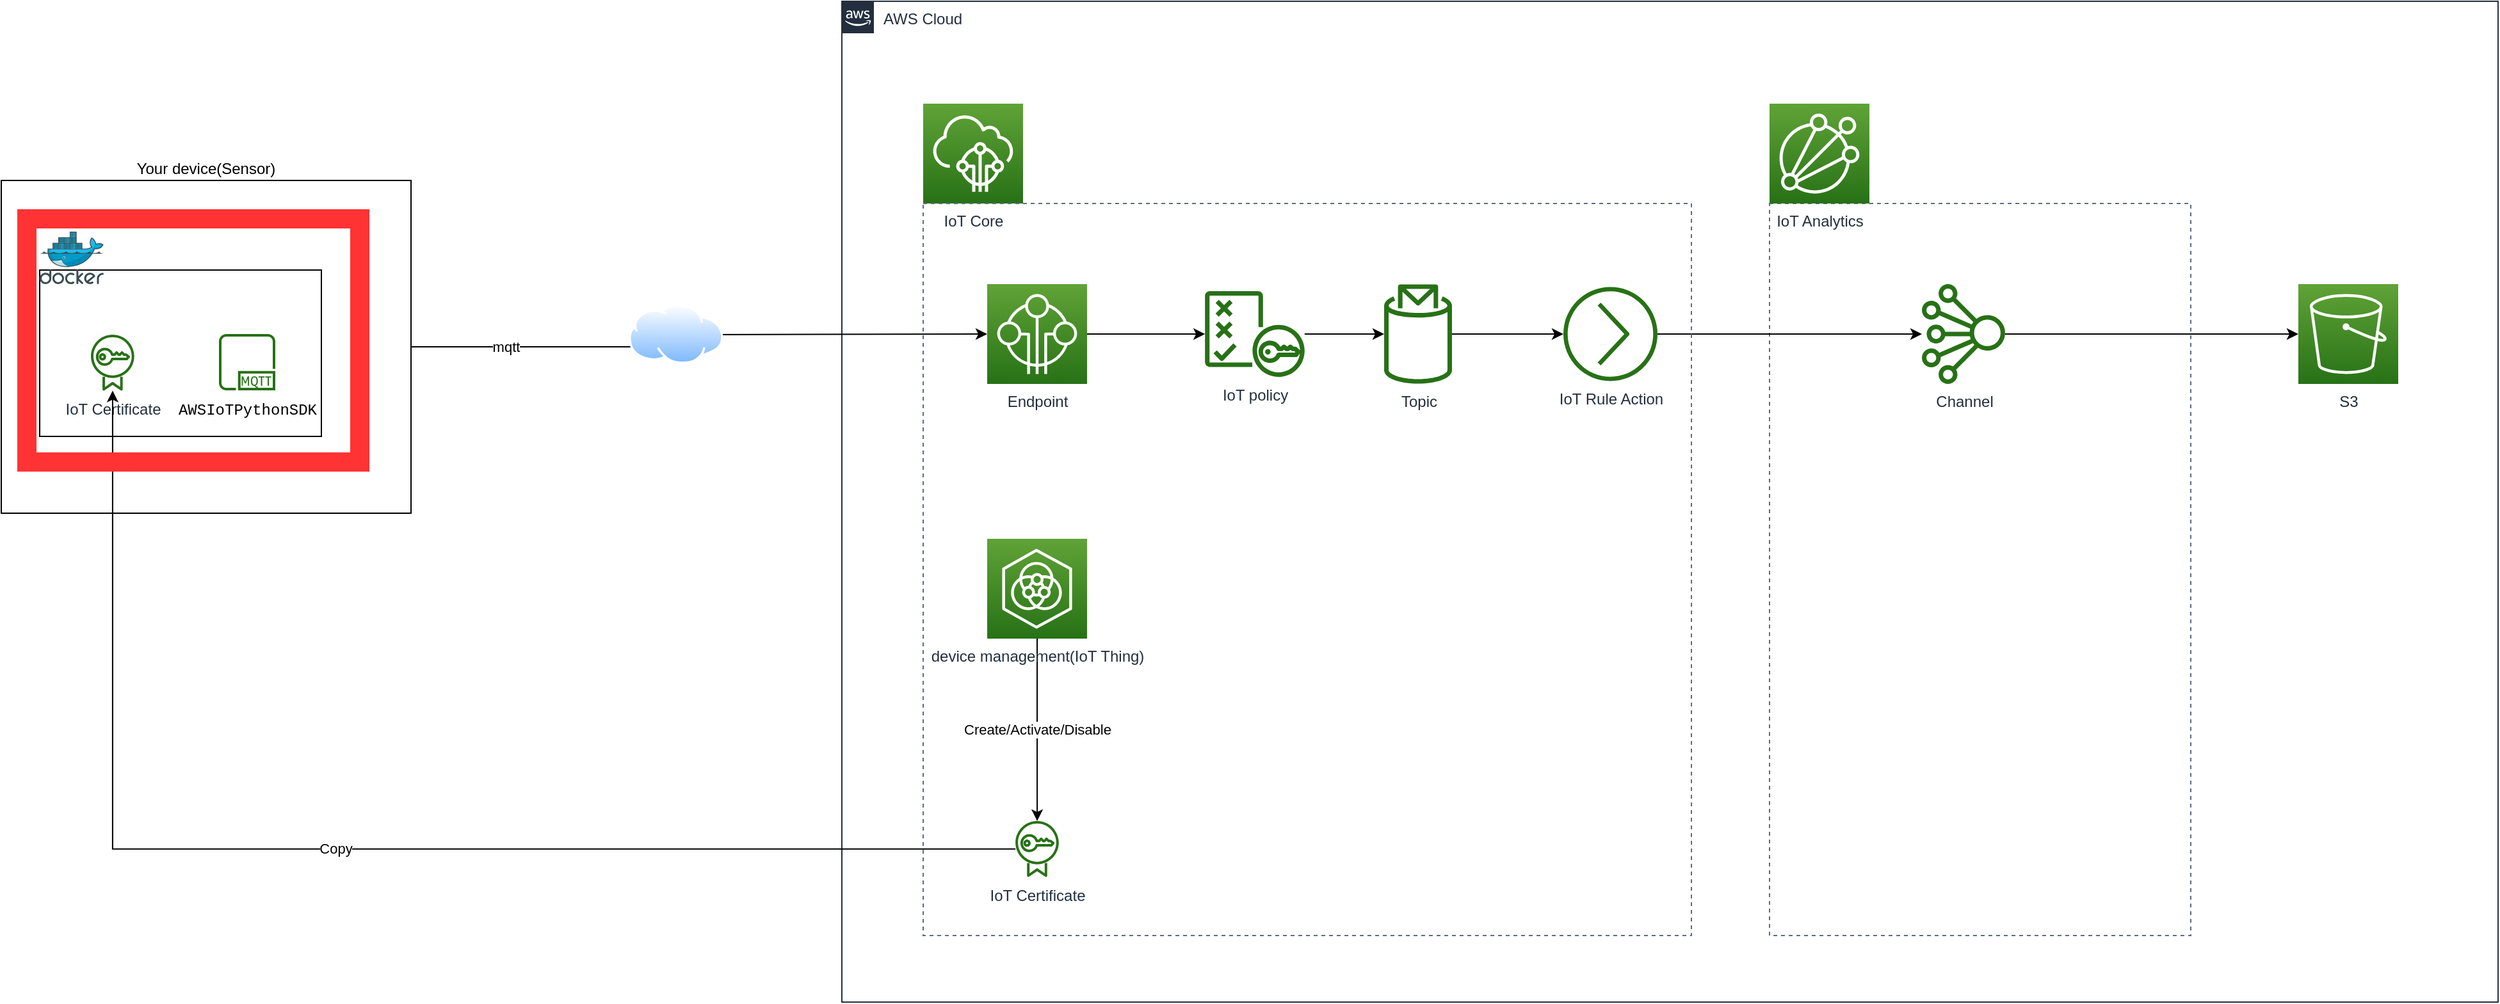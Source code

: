 <mxfile version="13.9.5" type="device"><diagram id="itCqos71LzBazKahouQS" name="Page-1"><mxGraphModel dx="2380" dy="2172" grid="1" gridSize="10" guides="1" tooltips="1" connect="1" arrows="1" fold="1" page="1" pageScale="1" pageWidth="827" pageHeight="1169" math="0" shadow="0"><root><mxCell id="0"/><mxCell id="1" parent="0"/><mxCell id="47xqDn9ZzX8lSBzLMQJz-2" value="AWS Cloud" style="points=[[0,0],[0.25,0],[0.5,0],[0.75,0],[1,0],[1,0.25],[1,0.5],[1,0.75],[1,1],[0.75,1],[0.5,1],[0.25,1],[0,1],[0,0.75],[0,0.5],[0,0.25]];outlineConnect=0;gradientColor=none;html=1;whiteSpace=wrap;fontSize=12;fontStyle=0;shape=mxgraph.aws4.group;grIcon=mxgraph.aws4.group_aws_cloud_alt;strokeColor=#232F3E;fillColor=none;verticalAlign=top;align=left;spacingLeft=30;fontColor=#232F3E;dashed=0;" parent="1" vertex="1"><mxGeometry x="516.5" y="-60" width="1293.5" height="782" as="geometry"/></mxCell><mxCell id="47xqDn9ZzX8lSBzLMQJz-29" value="" style="fillColor=none;strokeColor=#5A6C86;dashed=1;verticalAlign=top;fontStyle=0;fontColor=#5A6C86;" parent="1" vertex="1"><mxGeometry x="1241" y="98" width="329" height="572" as="geometry"/></mxCell><mxCell id="gyymF3SNmLWiR73jd6st-2" value="Your device(Sensor)" style="rounded=0;whiteSpace=wrap;html=1;labelPosition=center;verticalLabelPosition=top;align=center;verticalAlign=bottom;" parent="1" vertex="1"><mxGeometry x="-140" y="80" width="320" height="260" as="geometry"/></mxCell><mxCell id="47xqDn9ZzX8lSBzLMQJz-7" value="" style="rounded=0;whiteSpace=wrap;html=1;" parent="1" vertex="1"><mxGeometry x="-110" y="150" width="220" height="130" as="geometry"/></mxCell><mxCell id="gyymF3SNmLWiR73jd6st-5" value="x" style="edgeStyle=orthogonalEdgeStyle;rounded=0;orthogonalLoop=1;jettySize=auto;html=1;" parent="1" source="gyymF3SNmLWiR73jd6st-2" edge="1"><mxGeometry relative="1" as="geometry"><mxPoint x="630" y="200" as="targetPoint"/></mxGeometry></mxCell><mxCell id="gyymF3SNmLWiR73jd6st-9" value="mqtt" style="edgeLabel;html=1;align=center;verticalAlign=middle;resizable=0;points=[];" parent="gyymF3SNmLWiR73jd6st-5" vertex="1" connectable="0"><mxGeometry x="-0.293" y="-1" relative="1" as="geometry"><mxPoint x="-89" y="-1" as="offset"/></mxGeometry></mxCell><mxCell id="47xqDn9ZzX8lSBzLMQJz-1" value="" style="aspect=fixed;perimeter=ellipsePerimeter;html=1;align=center;shadow=0;dashed=0;spacingTop=3;image;image=img/lib/active_directory/internet_cloud.svg;" parent="1" vertex="1"><mxGeometry x="350" y="176.75" width="73.81" height="46.5" as="geometry"/></mxCell><mxCell id="47xqDn9ZzX8lSBzLMQJz-3" value="IoT Certificate" style="outlineConnect=0;fontColor=#232F3E;gradientColor=none;fillColor=#277116;strokeColor=none;dashed=0;verticalLabelPosition=bottom;verticalAlign=top;align=center;html=1;fontSize=12;fontStyle=0;aspect=fixed;pointerEvents=1;shape=mxgraph.aws4.certificate_manager;" parent="1" vertex="1"><mxGeometry x="-70" y="200" width="33.85" height="44.75" as="geometry"/></mxCell><mxCell id="47xqDn9ZzX8lSBzLMQJz-4" value="&lt;div style=&quot;font-family: &amp;#34;menlo&amp;#34; , &amp;#34;monaco&amp;#34; , &amp;#34;courier new&amp;#34; , monospace ; line-height: 18px&quot;&gt;&lt;span style=&quot;background-color: rgb(255 , 255 , 255)&quot;&gt;&lt;font color=&quot;#000000&quot;&gt;AWSIoTPythonSDK&lt;/font&gt;&lt;/span&gt;&lt;/div&gt;" style="outlineConnect=0;fontColor=#232F3E;gradientColor=none;fillColor=#277116;strokeColor=none;dashed=0;verticalLabelPosition=bottom;verticalAlign=top;align=center;html=1;fontSize=12;fontStyle=0;aspect=fixed;pointerEvents=1;shape=mxgraph.aws4.mqtt_protocol;" parent="1" vertex="1"><mxGeometry x="30" y="200" width="44" height="44" as="geometry"/></mxCell><mxCell id="47xqDn9ZzX8lSBzLMQJz-5" value="" style="aspect=fixed;html=1;points=[];align=center;image;fontSize=12;image=img/lib/mscae/Docker.svg;" parent="1" vertex="1"><mxGeometry x="-110" y="120" width="50" height="41" as="geometry"/></mxCell><mxCell id="47xqDn9ZzX8lSBzLMQJz-13" style="edgeStyle=orthogonalEdgeStyle;rounded=0;orthogonalLoop=1;jettySize=auto;html=1;" parent="1" source="47xqDn9ZzX8lSBzLMQJz-10" target="47xqDn9ZzX8lSBzLMQJz-11" edge="1"><mxGeometry relative="1" as="geometry"/></mxCell><mxCell id="47xqDn9ZzX8lSBzLMQJz-10" value="Endpoint" style="outlineConnect=0;fontColor=#232F3E;gradientColor=#60A337;gradientDirection=north;fillColor=#277116;strokeColor=#ffffff;dashed=0;verticalLabelPosition=bottom;verticalAlign=top;align=center;html=1;fontSize=12;fontStyle=0;aspect=fixed;shape=mxgraph.aws4.resourceIcon;resIcon=mxgraph.aws4.internet_of_things;" parent="1" vertex="1"><mxGeometry x="630" y="161" width="78" height="78" as="geometry"/></mxCell><mxCell id="47xqDn9ZzX8lSBzLMQJz-14" style="edgeStyle=orthogonalEdgeStyle;rounded=0;orthogonalLoop=1;jettySize=auto;html=1;" parent="1" source="47xqDn9ZzX8lSBzLMQJz-11" target="47xqDn9ZzX8lSBzLMQJz-12" edge="1"><mxGeometry relative="1" as="geometry"/></mxCell><mxCell id="47xqDn9ZzX8lSBzLMQJz-11" value="IoT policy" style="outlineConnect=0;fontColor=#232F3E;gradientColor=none;fillColor=#277116;strokeColor=none;dashed=0;verticalLabelPosition=bottom;verticalAlign=top;align=center;html=1;fontSize=12;fontStyle=0;aspect=fixed;pointerEvents=1;shape=mxgraph.aws4.policy;" parent="1" vertex="1"><mxGeometry x="800" y="166.5" width="78" height="67" as="geometry"/></mxCell><mxCell id="47xqDn9ZzX8lSBzLMQJz-26" style="edgeStyle=orthogonalEdgeStyle;rounded=0;orthogonalLoop=1;jettySize=auto;html=1;" parent="1" source="47xqDn9ZzX8lSBzLMQJz-12" target="47xqDn9ZzX8lSBzLMQJz-22" edge="1"><mxGeometry relative="1" as="geometry"/></mxCell><mxCell id="47xqDn9ZzX8lSBzLMQJz-12" value="Topic" style="outlineConnect=0;fontColor=#232F3E;gradientColor=none;fillColor=#277116;strokeColor=none;dashed=0;verticalLabelPosition=bottom;verticalAlign=top;align=center;html=1;fontSize=12;fontStyle=0;aspect=fixed;pointerEvents=1;shape=mxgraph.aws4.topic_2;" parent="1" vertex="1"><mxGeometry x="940" y="161" width="53" height="78" as="geometry"/></mxCell><mxCell id="47xqDn9ZzX8lSBzLMQJz-20" value="Create/Activate/Disable" style="edgeStyle=orthogonalEdgeStyle;rounded=0;orthogonalLoop=1;jettySize=auto;html=1;" parent="1" source="47xqDn9ZzX8lSBzLMQJz-15" target="47xqDn9ZzX8lSBzLMQJz-19" edge="1"><mxGeometry relative="1" as="geometry"/></mxCell><mxCell id="47xqDn9ZzX8lSBzLMQJz-15" value="device management(IoT Thing)" style="outlineConnect=0;fontColor=#232F3E;gradientColor=#60A337;gradientDirection=north;fillColor=#277116;strokeColor=#ffffff;dashed=0;verticalLabelPosition=bottom;verticalAlign=top;align=center;html=1;fontSize=12;fontStyle=0;aspect=fixed;shape=mxgraph.aws4.resourceIcon;resIcon=mxgraph.aws4.iot_device_management;" parent="1" vertex="1"><mxGeometry x="630" y="360" width="78" height="78" as="geometry"/></mxCell><mxCell id="47xqDn9ZzX8lSBzLMQJz-21" value="Copy" style="edgeStyle=orthogonalEdgeStyle;rounded=0;orthogonalLoop=1;jettySize=auto;html=1;" parent="1" source="47xqDn9ZzX8lSBzLMQJz-19" target="47xqDn9ZzX8lSBzLMQJz-3" edge="1"><mxGeometry relative="1" as="geometry"/></mxCell><mxCell id="47xqDn9ZzX8lSBzLMQJz-19" value="IoT Certificate" style="outlineConnect=0;fontColor=#232F3E;gradientColor=none;fillColor=#277116;strokeColor=none;dashed=0;verticalLabelPosition=bottom;verticalAlign=top;align=center;html=1;fontSize=12;fontStyle=0;aspect=fixed;pointerEvents=1;shape=mxgraph.aws4.certificate_manager;" parent="1" vertex="1"><mxGeometry x="652.07" y="580" width="33.85" height="44.75" as="geometry"/></mxCell><mxCell id="47xqDn9ZzX8lSBzLMQJz-25" style="edgeStyle=orthogonalEdgeStyle;rounded=0;orthogonalLoop=1;jettySize=auto;html=1;" parent="1" source="47xqDn9ZzX8lSBzLMQJz-22" target="47xqDn9ZzX8lSBzLMQJz-24" edge="1"><mxGeometry relative="1" as="geometry"/></mxCell><mxCell id="47xqDn9ZzX8lSBzLMQJz-22" value="IoT Rule Action" style="outlineConnect=0;fontColor=#232F3E;gradientColor=none;fillColor=#277116;strokeColor=none;dashed=0;verticalLabelPosition=bottom;verticalAlign=top;align=center;html=1;fontSize=12;fontStyle=0;aspect=fixed;pointerEvents=1;shape=mxgraph.aws4.action;" parent="1" vertex="1"><mxGeometry x="1080" y="163.25" width="73.5" height="73.5" as="geometry"/></mxCell><mxCell id="47xqDn9ZzX8lSBzLMQJz-34" style="edgeStyle=orthogonalEdgeStyle;rounded=0;orthogonalLoop=1;jettySize=auto;html=1;" parent="1" source="47xqDn9ZzX8lSBzLMQJz-24" target="47xqDn9ZzX8lSBzLMQJz-33" edge="1"><mxGeometry relative="1" as="geometry"/></mxCell><mxCell id="47xqDn9ZzX8lSBzLMQJz-24" value="Channel" style="outlineConnect=0;fontColor=#232F3E;gradientColor=none;fillColor=#277116;strokeColor=none;dashed=0;verticalLabelPosition=bottom;verticalAlign=top;align=center;html=1;fontSize=12;fontStyle=0;aspect=fixed;pointerEvents=1;shape=mxgraph.aws4.iot_analytics_channel;" parent="1" vertex="1"><mxGeometry x="1360" y="161" width="65" height="78" as="geometry"/></mxCell><mxCell id="47xqDn9ZzX8lSBzLMQJz-27" value="IoT Core" style="outlineConnect=0;fontColor=#232F3E;gradientColor=#60A337;gradientDirection=north;fillColor=#277116;strokeColor=#ffffff;dashed=0;verticalLabelPosition=bottom;verticalAlign=top;align=center;html=1;fontSize=12;fontStyle=0;aspect=fixed;shape=mxgraph.aws4.resourceIcon;resIcon=mxgraph.aws4.iot_core;" parent="1" vertex="1"><mxGeometry x="580" y="20" width="78" height="78" as="geometry"/></mxCell><mxCell id="47xqDn9ZzX8lSBzLMQJz-28" value="" style="fillColor=none;strokeColor=#5A6C86;dashed=1;verticalAlign=top;fontStyle=0;fontColor=#5A6C86;" parent="1" vertex="1"><mxGeometry x="580" y="98" width="600" height="572" as="geometry"/></mxCell><mxCell id="47xqDn9ZzX8lSBzLMQJz-31" value="IoT Analytics" style="outlineConnect=0;fontColor=#232F3E;gradientColor=#60A337;gradientDirection=north;fillColor=#277116;strokeColor=#ffffff;dashed=0;verticalLabelPosition=bottom;verticalAlign=top;align=center;html=1;fontSize=12;fontStyle=0;aspect=fixed;shape=mxgraph.aws4.resourceIcon;resIcon=mxgraph.aws4.iot_analytics;" parent="1" vertex="1"><mxGeometry x="1241" y="20" width="78" height="78" as="geometry"/></mxCell><mxCell id="47xqDn9ZzX8lSBzLMQJz-33" value="S3" style="outlineConnect=0;fontColor=#232F3E;gradientColor=#60A337;gradientDirection=north;fillColor=#277116;strokeColor=#ffffff;dashed=0;verticalLabelPosition=bottom;verticalAlign=top;align=center;html=1;fontSize=12;fontStyle=0;aspect=fixed;shape=mxgraph.aws4.resourceIcon;resIcon=mxgraph.aws4.s3;" parent="1" vertex="1"><mxGeometry x="1654" y="161" width="78" height="78" as="geometry"/></mxCell><mxCell id="9_7NNO_5gPX5AVo2NmrK-3" value="" style="rounded=0;whiteSpace=wrap;html=1;fillColor=none;strokeWidth=15;strokeColor=#FF3333;" vertex="1" parent="1"><mxGeometry x="-120" y="110" width="260" height="190" as="geometry"/></mxCell></root></mxGraphModel></diagram></mxfile>